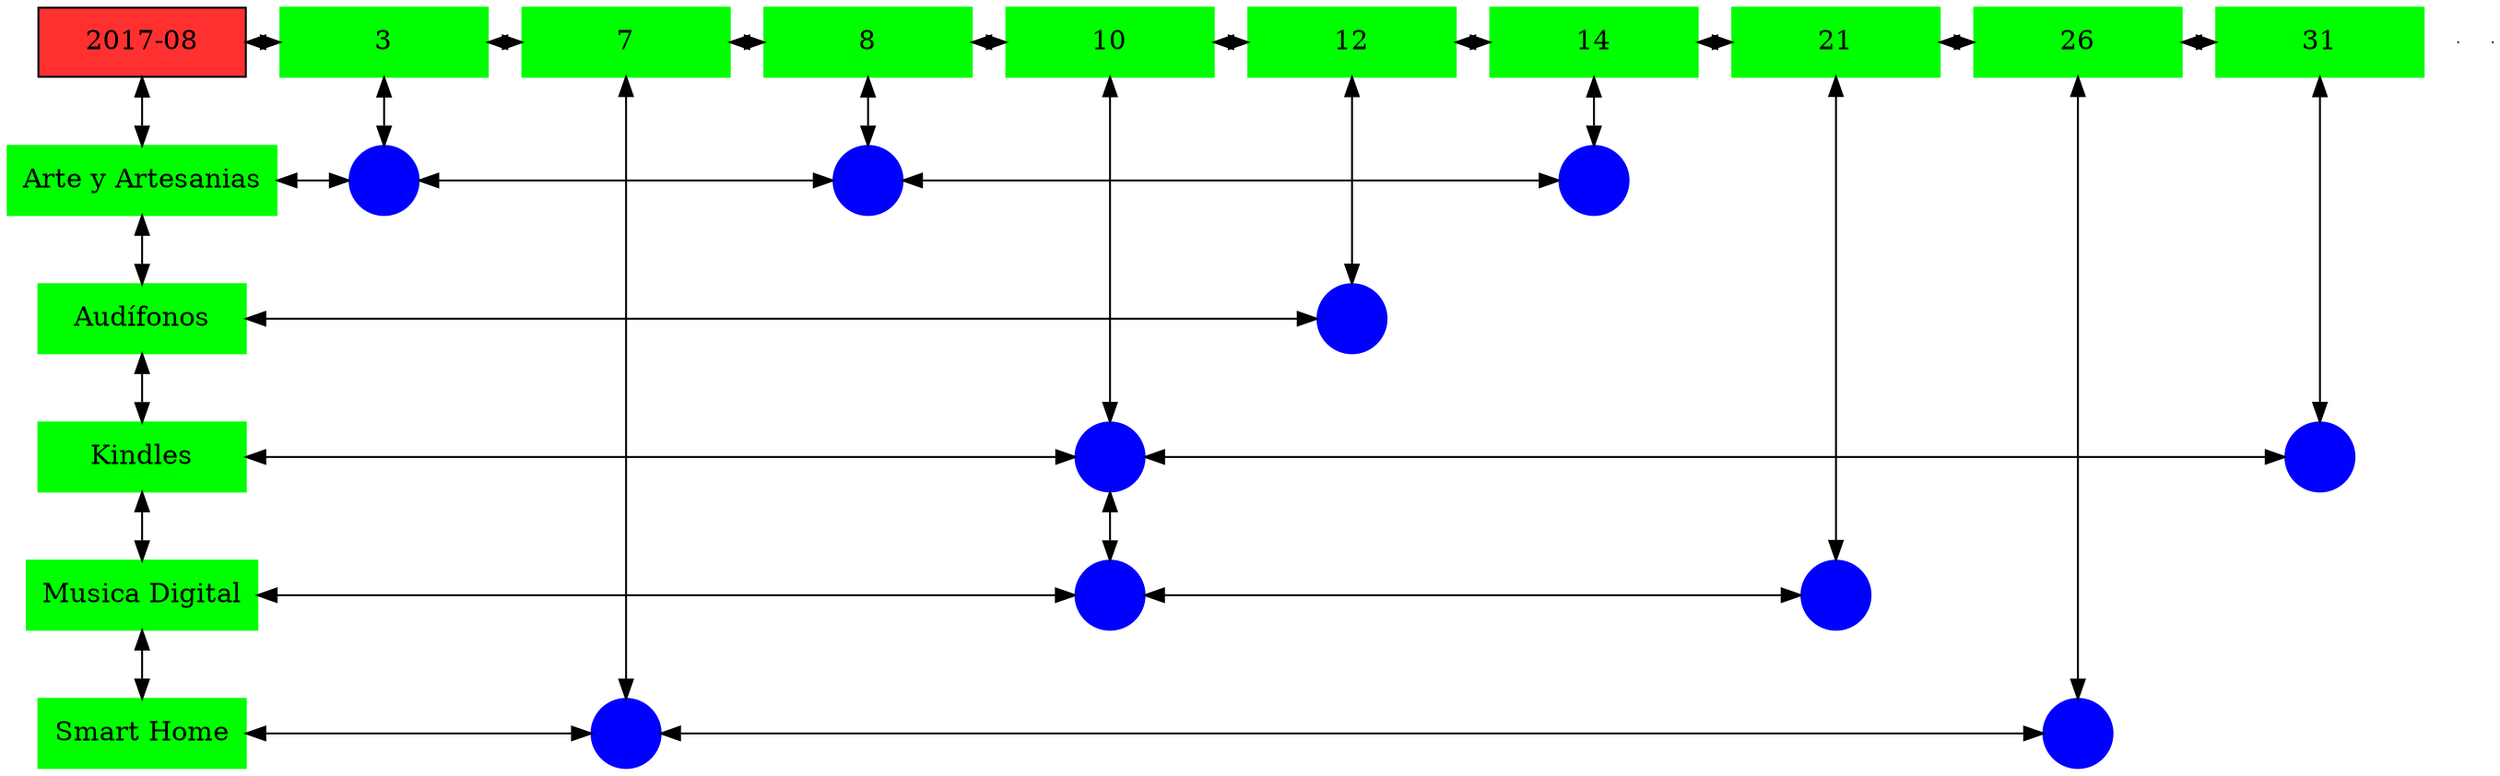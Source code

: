 digraph G{
node[shape="box"];
nodeMt[ label = "2017-08", width = 1.5, style = filled, fillcolor = firebrick1, group = 1 ];
e0[ shape = point, width = 0 ];
e1[ shape = point, width = 0 ];
node0xc001fb24b0[label="3",color=green,style =filled,width = 1.5 group=3];
nodeMt->node0xc001fb24b0[dir="both"];
{rank=same;nodeMt;node0xc001fb24b0;}
node0xc00209f040[label="7",color=green,style =filled,width = 1.5 group=7];
node0xc001fb24b0->node0xc00209f040[dir="both"];
{rank=same;node0xc001fb24b0;node0xc00209f040;}
node0xc001f22fa0[label="8",color=green,style =filled,width = 1.5 group=8];
node0xc00209f040->node0xc001f22fa0[dir="both"];
{rank=same;node0xc00209f040;node0xc001f22fa0;}
node0xc001ee4050[label="10",color=green,style =filled,width = 1.5 group=10];
node0xc001f22fa0->node0xc001ee4050[dir="both"];
{rank=same;node0xc001f22fa0;node0xc001ee4050;}
node0xc001fb39f0[label="12",color=green,style =filled,width = 1.5 group=12];
node0xc001ee4050->node0xc001fb39f0[dir="both"];
{rank=same;node0xc001ee4050;node0xc001fb39f0;}
node0xc00216b090[label="14",color=green,style =filled,width = 1.5 group=14];
node0xc001fb39f0->node0xc00216b090[dir="both"];
{rank=same;node0xc001fb39f0;node0xc00216b090;}
node0xc001e2c0a0[label="21",color=green,style =filled,width = 1.5 group=21];
node0xc00216b090->node0xc001e2c0a0[dir="both"];
{rank=same;node0xc00216b090;node0xc001e2c0a0;}
node0xc0020d5b80[label="26",color=green,style =filled,width = 1.5 group=26];
node0xc001e2c0a0->node0xc0020d5b80[dir="both"];
{rank=same;node0xc001e2c0a0;node0xc0020d5b80;}
node0xc00218eeb0[label="31",color=green,style =filled,width = 1.5 group=31];
node0xc0020d5b80->node0xc00218eeb0[dir="both"];
{rank=same;node0xc0020d5b80;node0xc00218eeb0;}
node0xc001f22f50[label="Arte y Artesanias",color=green,style =filled width = 1.5 group=1];
node0xc002185280[label="",color=blue,style =filled, width = 0.5 group=3 shape=circle];
node0xc001f22f50->node0xc002185280[dir="both"];
{rank=same;node0xc001f22f50;node0xc002185280;}
node0xc001f13a00[label="",color=blue,style =filled, width = 0.5 group=8 shape=circle];
node0xc002185280->node0xc001f13a00[dir="both"];
{rank=same;node0xc001f13a00;node0xc002185280;}
node0xc00216cc00[label="",color=blue,style =filled, width = 0.5 group=14 shape=circle];
node0xc001f13a00->node0xc00216cc00[dir="both"];
{rank=same;node0xc00216cc00;node0xc001f13a00;}
node0xc001fb39a0[label="Audífonos",color=green,style =filled width = 1.5 group=1];
node0xc001fb5000[label="",color=blue,style =filled, width = 0.5 group=12 shape=circle];
node0xc001fb39a0->node0xc001fb5000[dir="both"];
{rank=same;node0xc001fb39a0;node0xc001fb5000;}
node0xc001ee4000[label="Kindles",color=green,style =filled width = 1.5 group=1];
node0xc001ee2080[label="",color=blue,style =filled, width = 0.5 group=10 shape=circle];
node0xc001ee4000->node0xc001ee2080[dir="both"];
{rank=same;node0xc001ee4000;node0xc001ee2080;}
node0xc002198280[label="",color=blue,style =filled, width = 0.5 group=31 shape=circle];
node0xc001ee2080->node0xc002198280[dir="both"];
{rank=same;node0xc002198280;node0xc001ee2080;}
node0xc001e2c050[label="Musica Digital",color=green,style =filled width = 1.5 group=1];
node0xc002247d00[label="",color=blue,style =filled, width = 0.5 group=10 shape=circle];
node0xc001e2c050->node0xc002247d00[dir="both"];
{rank=same;node0xc001e2c050;node0xc002247d00;}
node0xc001e2a080[label="",color=blue,style =filled, width = 0.5 group=21 shape=circle];
node0xc002247d00->node0xc001e2a080[dir="both"];
{rank=same;node0xc001e2a080;node0xc002247d00;}
node0xc00209eff0[label="Smart Home",color=green,style =filled width = 1.5 group=1];
node0xc0020a6280[label="",color=blue,style =filled, width = 0.5 group=7 shape=circle];
node0xc00209eff0->node0xc0020a6280[dir="both"];
{rank=same;node0xc00209eff0;node0xc0020a6280;}
node0xc002270f00[label="",color=blue,style =filled, width = 0.5 group=26 shape=circle];
node0xc0020a6280->node0xc002270f00[dir="both"];
{rank=same;node0xc002270f00;node0xc0020a6280;}
node0xc001fb24b0->node0xc002185280[dir="both"];
node0xc00209f040->node0xc0020a6280[dir="both"];
node0xc001f22fa0->node0xc001f13a00[dir="both"];
node0xc001ee4050->node0xc001ee2080[dir="both"];
node0xc001ee2080->node0xc002247d00[dir="both"];
node0xc001fb39f0->node0xc001fb5000[dir="both"];
node0xc00216b090->node0xc00216cc00[dir="both"];
node0xc001e2c0a0->node0xc001e2a080[dir="both"];
node0xc0020d5b80->node0xc002270f00[dir="both"];
node0xc00218eeb0->node0xc002198280[dir="both"];
nodeMt->node0xc001f22f50[dir="both"];
node0xc001f22f50->node0xc001fb39a0[dir="both"];
node0xc001fb39a0->node0xc001ee4000[dir="both"];
node0xc001ee4000->node0xc001e2c050[dir="both"];
node0xc001e2c050->node0xc00209eff0[dir="both"];
}
